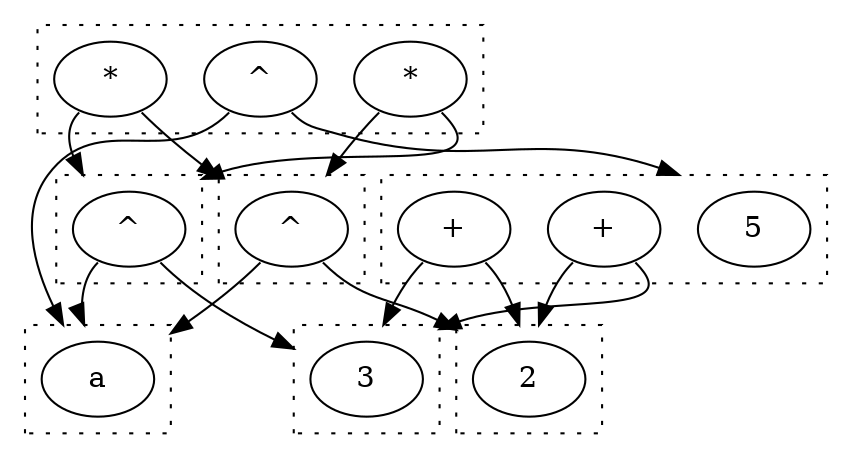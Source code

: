digraph egraph {
  compound=true
  clusterrank=local
  subgraph cluster_0 {
    style=dotted
    0.0[label = "a"]
  }
  subgraph cluster_7 {
    style=dotted
    7.0[label = "5"]
    7.1[label = "+"]
    7.2[label = "+"]
  }
  subgraph cluster_4 {
    style=dotted
    4.0[label = "^"]
  }
  subgraph cluster_1 {
    style=dotted
    1.0[label = "2"]
  }
  subgraph cluster_2 {
    style=dotted
    2.0[label = "^"]
  }
  subgraph cluster_9 {
    style=dotted
    9.0[label = "*"]
    9.1[label = "*"]
    9.2[label = "^"]
  }
  subgraph cluster_3 {
    style=dotted
    3.0[label = "3"]
  }
  7.1:sw -> 1.0 [lhead = cluster_1, ]
  7.1:se -> 3.0 [lhead = cluster_3, ]
  7.2:sw -> 3.0 [lhead = cluster_3, ]
  7.2:se -> 1.0 [lhead = cluster_1, ]
  4.0:sw -> 0.0 [lhead = cluster_0, ]
  4.0:se -> 3.0 [lhead = cluster_3, ]
  2.0:sw -> 0.0 [lhead = cluster_0, ]
  2.0:se -> 1.0 [lhead = cluster_1, ]
  9.0:sw -> 2.0 [lhead = cluster_2, ]
  9.0:se -> 4.0 [lhead = cluster_4, ]
  9.1:sw -> 4.0 [lhead = cluster_4, ]
  9.1:se -> 2.0 [lhead = cluster_2, ]
  9.2:sw -> 0.0 [lhead = cluster_0, ]
  9.2:se -> 7.0 [lhead = cluster_7, ]
}